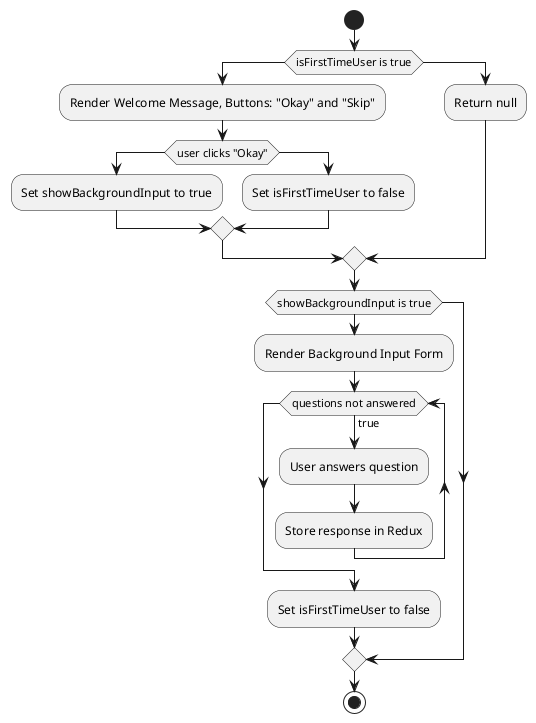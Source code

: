 @startuml background-collect-flow

start

if (isFirstTimeUser is true) then
    :Render Welcome Message, Buttons: "Okay" and "Skip";
    if (user clicks "Okay") then
        :Set showBackgroundInput to true;
    else
        :Set isFirstTimeUser to false;
    endif
else
    :Return null;
endif

if (showBackgroundInput is true) then
    :Render Background Input Form;
    while (questions not answered) is (true) 
        :User answers question;
        :Store response in Redux;
    endwhile
    :Set isFirstTimeUser to false;
endif

stop

@enduml
